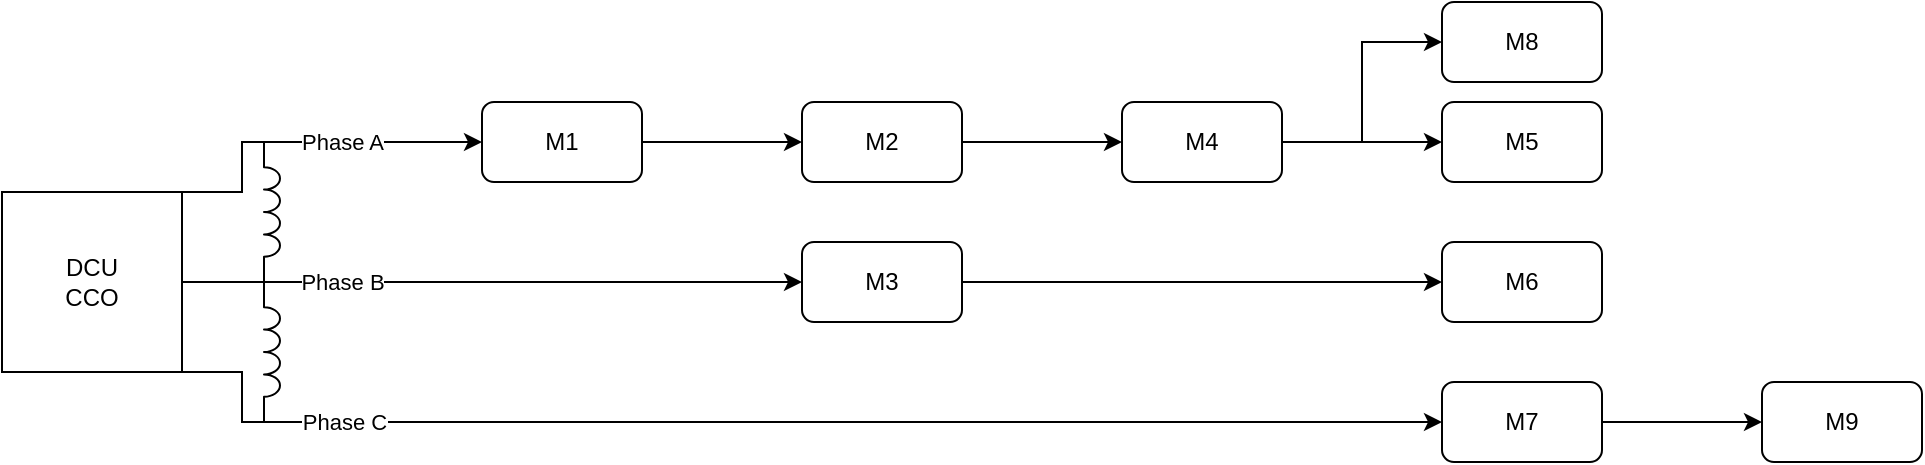 <mxfile version="22.1.11" type="github">
  <diagram name="第 1 页" id="QpQyVFo1A47_6HvtVVbJ">
    <mxGraphModel dx="1195" dy="622" grid="1" gridSize="10" guides="1" tooltips="1" connect="1" arrows="1" fold="1" page="1" pageScale="1" pageWidth="1169" pageHeight="827" math="0" shadow="0">
      <root>
        <mxCell id="0" />
        <mxCell id="1" parent="0" />
        <mxCell id="-dsBgoclVnlu9vlvOYPK-17" style="edgeStyle=orthogonalEdgeStyle;rounded=0;orthogonalLoop=1;jettySize=auto;html=1;exitX=1;exitY=0;exitDx=0;exitDy=0;entryX=0;entryY=0.5;entryDx=0;entryDy=0;" edge="1" parent="1" source="-dsBgoclVnlu9vlvOYPK-1" target="-dsBgoclVnlu9vlvOYPK-5">
          <mxGeometry relative="1" as="geometry">
            <Array as="points">
              <mxPoint x="200" y="123" />
              <mxPoint x="200" y="98" />
            </Array>
          </mxGeometry>
        </mxCell>
        <mxCell id="-dsBgoclVnlu9vlvOYPK-20" value="Phase A" style="edgeLabel;html=1;align=center;verticalAlign=middle;resizable=0;points=[];" vertex="1" connectable="0" parent="-dsBgoclVnlu9vlvOYPK-17">
          <mxGeometry x="0.152" relative="1" as="geometry">
            <mxPoint x="4" as="offset" />
          </mxGeometry>
        </mxCell>
        <mxCell id="-dsBgoclVnlu9vlvOYPK-19" style="edgeStyle=orthogonalEdgeStyle;rounded=0;orthogonalLoop=1;jettySize=auto;html=1;exitX=1;exitY=1;exitDx=0;exitDy=0;entryX=0;entryY=0.5;entryDx=0;entryDy=0;" edge="1" parent="1" source="-dsBgoclVnlu9vlvOYPK-1" target="-dsBgoclVnlu9vlvOYPK-14">
          <mxGeometry relative="1" as="geometry">
            <Array as="points">
              <mxPoint x="200" y="213" />
              <mxPoint x="200" y="238" />
            </Array>
          </mxGeometry>
        </mxCell>
        <mxCell id="-dsBgoclVnlu9vlvOYPK-22" value="Phase C" style="edgeLabel;html=1;align=center;verticalAlign=middle;resizable=0;points=[];" vertex="1" connectable="0" parent="-dsBgoclVnlu9vlvOYPK-19">
          <mxGeometry x="-0.669" y="3" relative="1" as="geometry">
            <mxPoint x="-3" y="3" as="offset" />
          </mxGeometry>
        </mxCell>
        <mxCell id="-dsBgoclVnlu9vlvOYPK-1" value="DCU&lt;br&gt;CCO" style="whiteSpace=wrap;html=1;aspect=fixed;" vertex="1" parent="1">
          <mxGeometry x="80" y="123" width="90" height="90" as="geometry" />
        </mxCell>
        <mxCell id="-dsBgoclVnlu9vlvOYPK-23" style="edgeStyle=orthogonalEdgeStyle;rounded=0;orthogonalLoop=1;jettySize=auto;html=1;exitX=1;exitY=0.5;exitDx=0;exitDy=0;entryX=0;entryY=0.5;entryDx=0;entryDy=0;" edge="1" parent="1" source="-dsBgoclVnlu9vlvOYPK-5" target="-dsBgoclVnlu9vlvOYPK-6">
          <mxGeometry relative="1" as="geometry" />
        </mxCell>
        <mxCell id="-dsBgoclVnlu9vlvOYPK-5" value="M1" style="rounded=1;whiteSpace=wrap;html=1;" vertex="1" parent="1">
          <mxGeometry x="320" y="78" width="80" height="40" as="geometry" />
        </mxCell>
        <mxCell id="-dsBgoclVnlu9vlvOYPK-24" style="edgeStyle=orthogonalEdgeStyle;rounded=0;orthogonalLoop=1;jettySize=auto;html=1;exitX=1;exitY=0.5;exitDx=0;exitDy=0;entryX=0;entryY=0.5;entryDx=0;entryDy=0;" edge="1" parent="1" source="-dsBgoclVnlu9vlvOYPK-6" target="-dsBgoclVnlu9vlvOYPK-7">
          <mxGeometry relative="1" as="geometry" />
        </mxCell>
        <mxCell id="-dsBgoclVnlu9vlvOYPK-6" value="M2" style="rounded=1;whiteSpace=wrap;html=1;" vertex="1" parent="1">
          <mxGeometry x="480" y="78" width="80" height="40" as="geometry" />
        </mxCell>
        <mxCell id="-dsBgoclVnlu9vlvOYPK-25" style="edgeStyle=orthogonalEdgeStyle;rounded=0;orthogonalLoop=1;jettySize=auto;html=1;exitX=1;exitY=0.5;exitDx=0;exitDy=0;entryX=0;entryY=0.5;entryDx=0;entryDy=0;" edge="1" parent="1" source="-dsBgoclVnlu9vlvOYPK-7" target="-dsBgoclVnlu9vlvOYPK-8">
          <mxGeometry relative="1" as="geometry" />
        </mxCell>
        <mxCell id="-dsBgoclVnlu9vlvOYPK-30" style="edgeStyle=orthogonalEdgeStyle;rounded=0;orthogonalLoop=1;jettySize=auto;html=1;exitX=1;exitY=0.5;exitDx=0;exitDy=0;entryX=0;entryY=0.5;entryDx=0;entryDy=0;" edge="1" parent="1" source="-dsBgoclVnlu9vlvOYPK-7" target="-dsBgoclVnlu9vlvOYPK-9">
          <mxGeometry relative="1" as="geometry" />
        </mxCell>
        <mxCell id="-dsBgoclVnlu9vlvOYPK-7" value="M4" style="rounded=1;whiteSpace=wrap;html=1;" vertex="1" parent="1">
          <mxGeometry x="640" y="78" width="80" height="40" as="geometry" />
        </mxCell>
        <mxCell id="-dsBgoclVnlu9vlvOYPK-8" value="M5" style="rounded=1;whiteSpace=wrap;html=1;" vertex="1" parent="1">
          <mxGeometry x="800" y="78" width="80" height="40" as="geometry" />
        </mxCell>
        <mxCell id="-dsBgoclVnlu9vlvOYPK-9" value="M8" style="rounded=1;whiteSpace=wrap;html=1;" vertex="1" parent="1">
          <mxGeometry x="800" y="28" width="80" height="40" as="geometry" />
        </mxCell>
        <mxCell id="-dsBgoclVnlu9vlvOYPK-27" style="edgeStyle=orthogonalEdgeStyle;rounded=0;orthogonalLoop=1;jettySize=auto;html=1;exitX=1;exitY=0.5;exitDx=0;exitDy=0;entryX=0;entryY=0.5;entryDx=0;entryDy=0;" edge="1" parent="1" source="-dsBgoclVnlu9vlvOYPK-11" target="-dsBgoclVnlu9vlvOYPK-13">
          <mxGeometry relative="1" as="geometry" />
        </mxCell>
        <mxCell id="-dsBgoclVnlu9vlvOYPK-11" value="M3" style="rounded=1;whiteSpace=wrap;html=1;" vertex="1" parent="1">
          <mxGeometry x="480" y="148" width="80" height="40" as="geometry" />
        </mxCell>
        <mxCell id="-dsBgoclVnlu9vlvOYPK-13" value="M6" style="rounded=1;whiteSpace=wrap;html=1;" vertex="1" parent="1">
          <mxGeometry x="800" y="148" width="80" height="40" as="geometry" />
        </mxCell>
        <mxCell id="-dsBgoclVnlu9vlvOYPK-32" style="edgeStyle=orthogonalEdgeStyle;rounded=0;orthogonalLoop=1;jettySize=auto;html=1;exitX=1;exitY=0.5;exitDx=0;exitDy=0;entryX=0;entryY=0.5;entryDx=0;entryDy=0;" edge="1" parent="1" source="-dsBgoclVnlu9vlvOYPK-14" target="-dsBgoclVnlu9vlvOYPK-31">
          <mxGeometry relative="1" as="geometry" />
        </mxCell>
        <mxCell id="-dsBgoclVnlu9vlvOYPK-14" value="M7" style="rounded=1;whiteSpace=wrap;html=1;" vertex="1" parent="1">
          <mxGeometry x="800" y="218" width="80" height="40" as="geometry" />
        </mxCell>
        <mxCell id="-dsBgoclVnlu9vlvOYPK-18" style="edgeStyle=orthogonalEdgeStyle;rounded=0;orthogonalLoop=1;jettySize=auto;html=1;exitX=1;exitY=0.5;exitDx=0;exitDy=0;entryX=0;entryY=0.5;entryDx=0;entryDy=0;" edge="1" parent="1" source="-dsBgoclVnlu9vlvOYPK-1" target="-dsBgoclVnlu9vlvOYPK-11">
          <mxGeometry relative="1" as="geometry" />
        </mxCell>
        <mxCell id="-dsBgoclVnlu9vlvOYPK-21" value="Phase B" style="edgeLabel;html=1;align=center;verticalAlign=middle;resizable=0;points=[];" vertex="1" connectable="0" parent="-dsBgoclVnlu9vlvOYPK-18">
          <mxGeometry x="-0.29" y="-1" relative="1" as="geometry">
            <mxPoint x="-30" y="-1" as="offset" />
          </mxGeometry>
        </mxCell>
        <mxCell id="-dsBgoclVnlu9vlvOYPK-28" value="" style="pointerEvents=1;verticalLabelPosition=bottom;shadow=0;dashed=0;align=center;html=1;verticalAlign=top;shape=mxgraph.electrical.inductors.inductor_3;rotation=90;" vertex="1" parent="1">
          <mxGeometry x="180" y="129" width="70" height="8" as="geometry" />
        </mxCell>
        <mxCell id="-dsBgoclVnlu9vlvOYPK-29" value="" style="pointerEvents=1;verticalLabelPosition=bottom;shadow=0;dashed=0;align=center;html=1;verticalAlign=top;shape=mxgraph.electrical.inductors.inductor_3;rotation=90;" vertex="1" parent="1">
          <mxGeometry x="180" y="199" width="70" height="8" as="geometry" />
        </mxCell>
        <mxCell id="-dsBgoclVnlu9vlvOYPK-31" value="M9" style="rounded=1;whiteSpace=wrap;html=1;" vertex="1" parent="1">
          <mxGeometry x="960" y="218" width="80" height="40" as="geometry" />
        </mxCell>
      </root>
    </mxGraphModel>
  </diagram>
</mxfile>
